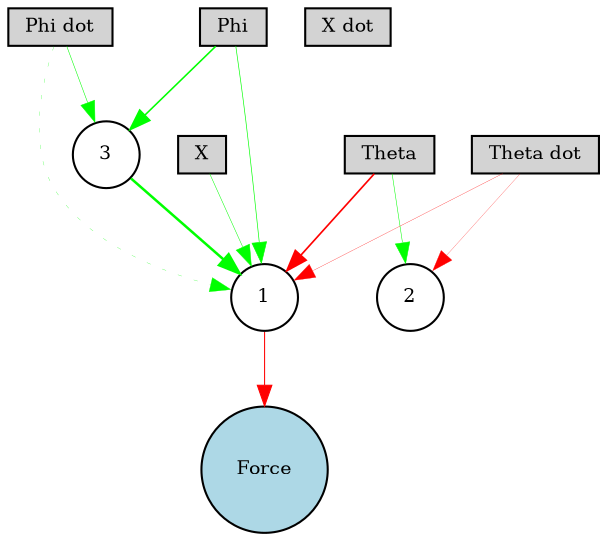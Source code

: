 digraph {
	node [fontsize=9 height=0.2 shape=circle width=0.2]
	X [fillcolor=lightgray shape=box style=filled]
	Theta [fillcolor=lightgray shape=box style=filled]
	Phi [fillcolor=lightgray shape=box style=filled]
	"X dot" [fillcolor=lightgray shape=box style=filled]
	"Theta dot" [fillcolor=lightgray shape=box style=filled]
	"Phi dot" [fillcolor=lightgray shape=box style=filled]
	Force [fillcolor=lightblue style=filled]
	1 [fillcolor=white style=filled]
	2 [fillcolor=white style=filled]
	3 [fillcolor=white style=filled]
	"Phi dot" -> 1 [color=green penwidth=0.12112854110730999 style=dotted]
	"Phi dot" -> 3 [color=green penwidth=0.25636247783482335 style=solid]
	"Theta dot" -> 1 [color=red penwidth=0.14054195391556645 style=solid]
	"Theta dot" -> 2 [color=red penwidth=0.10855757020934273 style=solid]
	Phi -> 1 [color=green penwidth=0.3156031171771375 style=solid]
	Phi -> 3 [color=green penwidth=0.7538761340012315 style=solid]
	Theta -> 1 [color=red penwidth=0.8004559212531417 style=solid]
	Theta -> 2 [color=green penwidth=0.24788823836897472 style=solid]
	X -> 1 [color=green penwidth=0.2375314590884879 style=solid]
	1 -> Force [color=red penwidth=0.5001966487103714 style=solid]
	3 -> 1 [color=green penwidth=1.215875875760311 style=solid]
}
